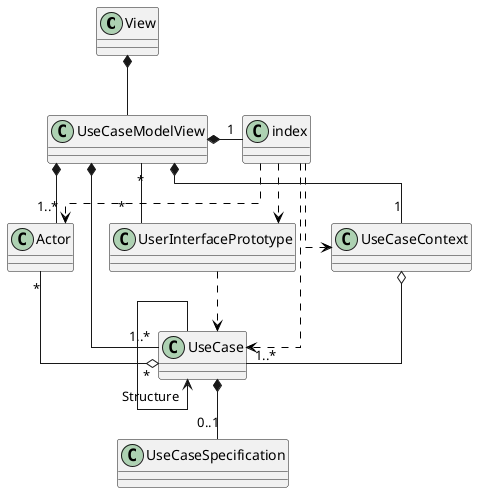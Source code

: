 @startuml

top to bottom direction
skinparam Linetype ortho

View *-- UseCaseModelView

UseCaseModelView *- "1" index
UseCaseModelView *-- "1..*" UseCase
UseCaseModelView *-- "1..*" Actor
UseCaseModelView "*" -- "*" UserInterfacePrototype
index .[#000000].> UseCase
index .[#000000].> UseCaseContext
index .[#000000].> UserInterfacePrototype
index .[#000000].> Actor
UseCaseContext o-- "1..*" UseCase
UseCaseModelView *-- "1" UseCaseContext
UseCase *-- "0..1" UseCaseSpecification
UserInterfacePrototype .[#000000].> UseCase
UseCase --> "Structure" UseCase
Actor "*" --o "*" UseCase


@enduml